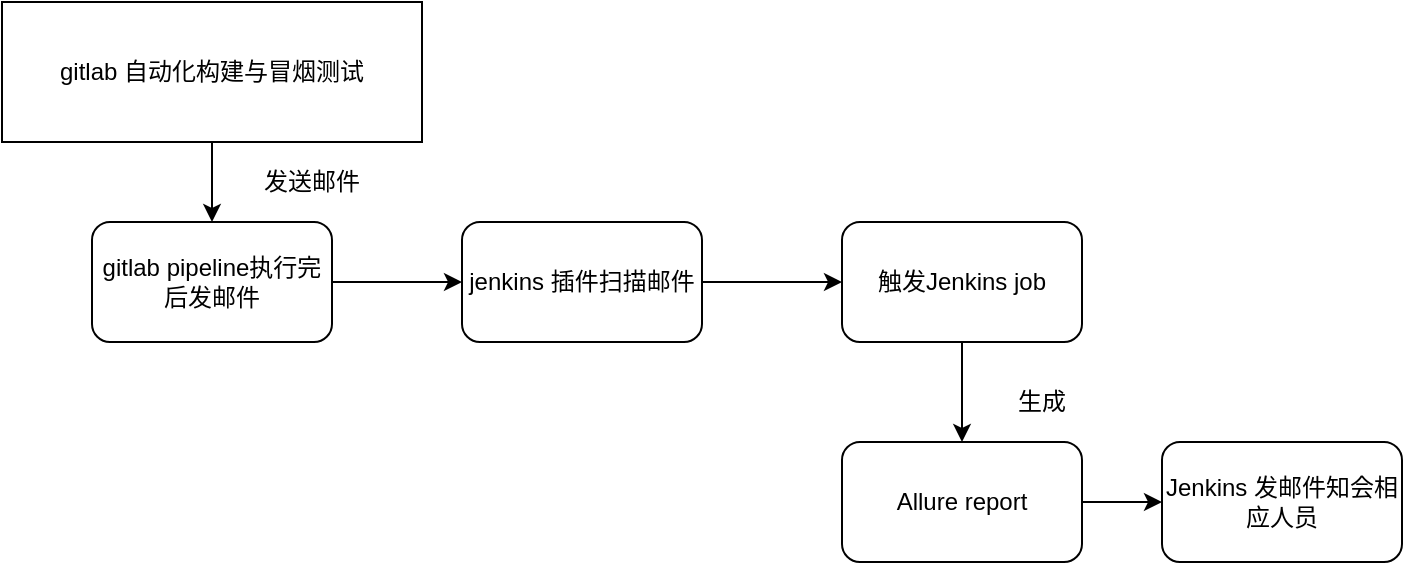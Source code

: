 <mxfile version="12.7.9" type="github">
  <diagram id="t_jyyt27WraNLwddiDdV" name="Page-1">
    <mxGraphModel dx="1360" dy="802" grid="1" gridSize="10" guides="1" tooltips="1" connect="1" arrows="1" fold="1" page="1" pageScale="1" pageWidth="827" pageHeight="1169" math="0" shadow="0">
      <root>
        <mxCell id="0" />
        <mxCell id="1" parent="0" />
        <mxCell id="d6OzAuvMIbraJWWtqtYI-3" style="edgeStyle=orthogonalEdgeStyle;rounded=0;orthogonalLoop=1;jettySize=auto;html=1;exitX=0.5;exitY=1;exitDx=0;exitDy=0;" edge="1" parent="1" source="-jKS4rma4LP1D-NW9i_T-1" target="d6OzAuvMIbraJWWtqtYI-1">
          <mxGeometry relative="1" as="geometry" />
        </mxCell>
        <mxCell id="-jKS4rma4LP1D-NW9i_T-1" value="gitlab&amp;nbsp;自动化构建与冒烟测试" style="rounded=0;whiteSpace=wrap;html=1;gradientColor=none;" parent="1" vertex="1">
          <mxGeometry x="70" y="60" width="210" height="70" as="geometry" />
        </mxCell>
        <mxCell id="-jKS4rma4LP1D-NW9i_T-2" value="触发Jenkins job" style="rounded=1;whiteSpace=wrap;html=1;" parent="1" vertex="1">
          <mxGeometry x="490" y="170" width="120" height="60" as="geometry" />
        </mxCell>
        <mxCell id="d6OzAuvMIbraJWWtqtYI-4" style="edgeStyle=orthogonalEdgeStyle;rounded=0;orthogonalLoop=1;jettySize=auto;html=1;exitX=1;exitY=0.5;exitDx=0;exitDy=0;entryX=0;entryY=0.5;entryDx=0;entryDy=0;" edge="1" parent="1" source="-jKS4rma4LP1D-NW9i_T-5" target="-jKS4rma4LP1D-NW9i_T-8">
          <mxGeometry relative="1" as="geometry" />
        </mxCell>
        <mxCell id="-jKS4rma4LP1D-NW9i_T-5" value="Allure report" style="rounded=1;whiteSpace=wrap;html=1;" parent="1" vertex="1">
          <mxGeometry x="490" y="280" width="120" height="60" as="geometry" />
        </mxCell>
        <mxCell id="-jKS4rma4LP1D-NW9i_T-6" value="" style="endArrow=classic;html=1;entryX=0.5;entryY=0;entryDx=0;entryDy=0;exitX=0.5;exitY=1;exitDx=0;exitDy=0;" parent="1" source="-jKS4rma4LP1D-NW9i_T-2" target="-jKS4rma4LP1D-NW9i_T-5" edge="1">
          <mxGeometry width="50" height="50" relative="1" as="geometry">
            <mxPoint x="140" y="490" as="sourcePoint" />
            <mxPoint x="190" y="440" as="targetPoint" />
          </mxGeometry>
        </mxCell>
        <mxCell id="-jKS4rma4LP1D-NW9i_T-7" value="生成" style="text;html=1;strokeColor=none;fillColor=none;align=center;verticalAlign=middle;whiteSpace=wrap;rounded=0;" parent="1" vertex="1">
          <mxGeometry x="570" y="250" width="40" height="20" as="geometry" />
        </mxCell>
        <mxCell id="-jKS4rma4LP1D-NW9i_T-8" value="Jenkins&amp;nbsp;发邮件知会相应人员" style="rounded=1;whiteSpace=wrap;html=1;" parent="1" vertex="1">
          <mxGeometry x="650" y="280" width="120" height="60" as="geometry" />
        </mxCell>
        <mxCell id="d6OzAuvMIbraJWWtqtYI-5" style="edgeStyle=orthogonalEdgeStyle;rounded=0;orthogonalLoop=1;jettySize=auto;html=1;exitX=1;exitY=0.5;exitDx=0;exitDy=0;entryX=0;entryY=0.5;entryDx=0;entryDy=0;" edge="1" parent="1" source="d6OzAuvMIbraJWWtqtYI-1" target="d6OzAuvMIbraJWWtqtYI-2">
          <mxGeometry relative="1" as="geometry" />
        </mxCell>
        <mxCell id="d6OzAuvMIbraJWWtqtYI-1" value="gitlab pipeline执行完后发邮件" style="rounded=1;whiteSpace=wrap;html=1;" vertex="1" parent="1">
          <mxGeometry x="115" y="170" width="120" height="60" as="geometry" />
        </mxCell>
        <mxCell id="d6OzAuvMIbraJWWtqtYI-6" style="edgeStyle=orthogonalEdgeStyle;rounded=0;orthogonalLoop=1;jettySize=auto;html=1;exitX=1;exitY=0.5;exitDx=0;exitDy=0;entryX=0;entryY=0.5;entryDx=0;entryDy=0;" edge="1" parent="1" source="d6OzAuvMIbraJWWtqtYI-2" target="-jKS4rma4LP1D-NW9i_T-2">
          <mxGeometry relative="1" as="geometry" />
        </mxCell>
        <mxCell id="d6OzAuvMIbraJWWtqtYI-2" value="jenkins&amp;nbsp;插件扫描邮件" style="rounded=1;whiteSpace=wrap;html=1;" vertex="1" parent="1">
          <mxGeometry x="300" y="170" width="120" height="60" as="geometry" />
        </mxCell>
        <mxCell id="d6OzAuvMIbraJWWtqtYI-9" value="发送邮件" style="text;html=1;strokeColor=none;fillColor=none;align=center;verticalAlign=middle;whiteSpace=wrap;rounded=0;" vertex="1" parent="1">
          <mxGeometry x="190" y="140" width="70" height="20" as="geometry" />
        </mxCell>
      </root>
    </mxGraphModel>
  </diagram>
</mxfile>
